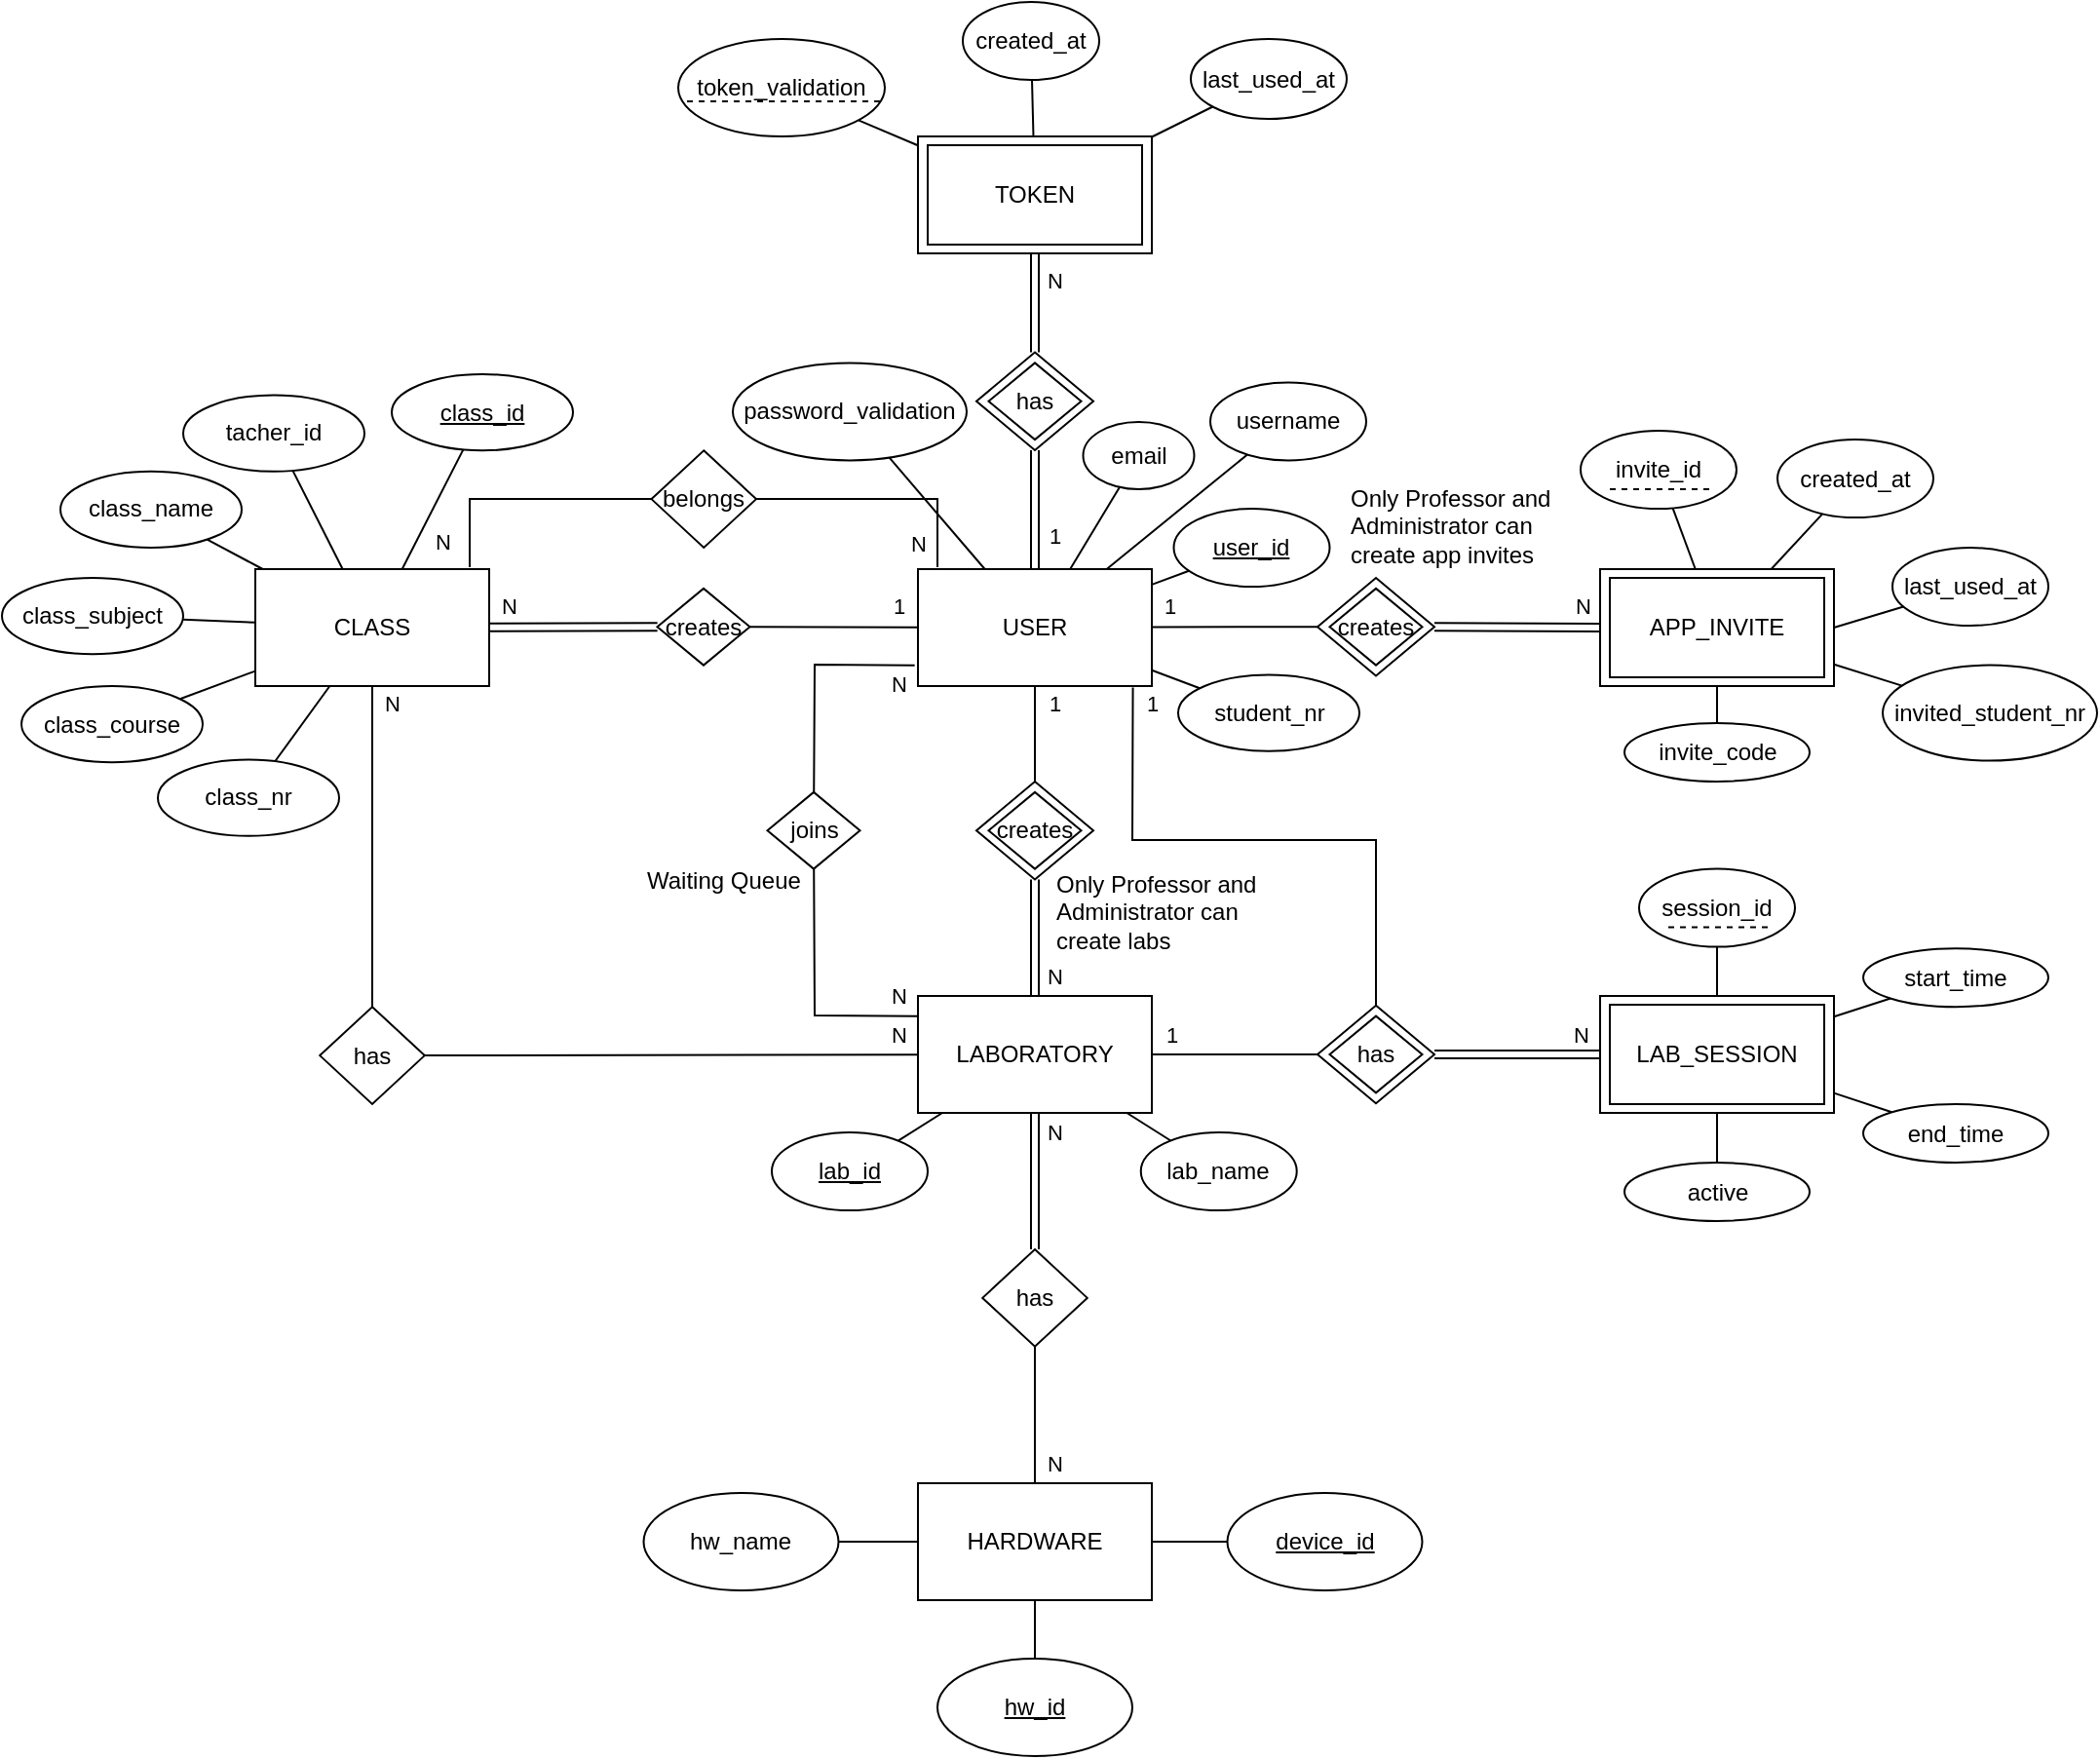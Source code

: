 <mxfile version="26.0.16">
  <diagram name="Página-1" id="T31DJXkOsLI2JNF9AIq3">
    <mxGraphModel dx="1418" dy="819" grid="1" gridSize="10" guides="1" tooltips="1" connect="1" arrows="1" fold="1" page="1" pageScale="1" pageWidth="3300" pageHeight="4681" math="0" shadow="0">
      <root>
        <mxCell id="0" />
        <mxCell id="1" parent="0" />
        <mxCell id="rN6AKWZ-cua0fZOH0Yyw-1" value="USER" style="rounded=0;whiteSpace=wrap;html=1;" parent="1" vertex="1">
          <mxGeometry x="850" y="501" width="120" height="60" as="geometry" />
        </mxCell>
        <mxCell id="rN6AKWZ-cua0fZOH0Yyw-2" value="&lt;u&gt;user_id&lt;/u&gt;" style="ellipse;whiteSpace=wrap;html=1;" parent="1" vertex="1">
          <mxGeometry x="981.25" y="470" width="80" height="40" as="geometry" />
        </mxCell>
        <mxCell id="rN6AKWZ-cua0fZOH0Yyw-4" value="&lt;span&gt;password_validation&lt;/span&gt;" style="ellipse;whiteSpace=wrap;html=1;fontStyle=0" parent="1" vertex="1">
          <mxGeometry x="755" y="395.19" width="120" height="50" as="geometry" />
        </mxCell>
        <mxCell id="rN6AKWZ-cua0fZOH0Yyw-6" value="" style="endArrow=none;html=1;rounded=0;" parent="1" source="rN6AKWZ-cua0fZOH0Yyw-1" target="rN6AKWZ-cua0fZOH0Yyw-2" edge="1">
          <mxGeometry width="50" height="50" relative="1" as="geometry">
            <mxPoint x="930" y="620" as="sourcePoint" />
            <mxPoint x="980" y="570" as="targetPoint" />
          </mxGeometry>
        </mxCell>
        <mxCell id="rN6AKWZ-cua0fZOH0Yyw-7" value="" style="endArrow=none;html=1;rounded=0;" parent="1" source="rN6AKWZ-cua0fZOH0Yyw-1" target="rN6AKWZ-cua0fZOH0Yyw-3" edge="1">
          <mxGeometry width="50" height="50" relative="1" as="geometry">
            <mxPoint x="850" y="490" as="sourcePoint" />
            <mxPoint x="892" y="456" as="targetPoint" />
          </mxGeometry>
        </mxCell>
        <mxCell id="rN6AKWZ-cua0fZOH0Yyw-8" value="" style="endArrow=none;html=1;rounded=0;" parent="1" source="rN6AKWZ-cua0fZOH0Yyw-1" target="rN6AKWZ-cua0fZOH0Yyw-4" edge="1">
          <mxGeometry width="50" height="50" relative="1" as="geometry">
            <mxPoint x="800" y="531" as="sourcePoint" />
            <mxPoint x="805" y="470" as="targetPoint" />
          </mxGeometry>
        </mxCell>
        <mxCell id="rN6AKWZ-cua0fZOH0Yyw-10" value="Only Professor and Administrator can create app invites" style="text;html=1;align=left;verticalAlign=middle;whiteSpace=wrap;rounded=0;" parent="1" vertex="1">
          <mxGeometry x="1070" y="457.5" width="120" height="43.5" as="geometry" />
        </mxCell>
        <mxCell id="rN6AKWZ-cua0fZOH0Yyw-11" value="USER" style="rounded=0;whiteSpace=wrap;html=1;" parent="1" vertex="1">
          <mxGeometry x="1200" y="501" width="120" height="60" as="geometry" />
        </mxCell>
        <mxCell id="rN6AKWZ-cua0fZOH0Yyw-12" value="APP_INVITE" style="rounded=0;whiteSpace=wrap;html=1;" parent="1" vertex="1">
          <mxGeometry x="1205" y="505.5" width="110" height="51" as="geometry" />
        </mxCell>
        <mxCell id="rN6AKWZ-cua0fZOH0Yyw-13" value="creates" style="rhombus;whiteSpace=wrap;html=1;" parent="1" vertex="1">
          <mxGeometry x="1055" y="505.5" width="60" height="50.25" as="geometry" />
        </mxCell>
        <mxCell id="rN6AKWZ-cua0fZOH0Yyw-15" value="1" style="endArrow=none;html=1;rounded=0;exitX=1;exitY=0.5;exitDx=0;exitDy=0;entryX=0;entryY=0.5;entryDx=0;entryDy=0;" parent="1" target="rN6AKWZ-cua0fZOH0Yyw-13" edge="1">
          <mxGeometry x="-0.778" y="11" width="50" height="50" relative="1" as="geometry">
            <mxPoint x="970" y="530.71" as="sourcePoint" />
            <mxPoint x="1060" y="531" as="targetPoint" />
            <mxPoint as="offset" />
          </mxGeometry>
        </mxCell>
        <mxCell id="rN6AKWZ-cua0fZOH0Yyw-16" value="N" style="shape=link;html=1;rounded=0;exitX=1;exitY=0.5;exitDx=0;exitDy=0;entryX=0;entryY=0.5;entryDx=0;entryDy=0;" parent="1" source="rN6AKWZ-cua0fZOH0Yyw-13" target="rN6AKWZ-cua0fZOH0Yyw-11" edge="1">
          <mxGeometry x="0.778" y="11" width="100" relative="1" as="geometry">
            <mxPoint x="1110" y="531" as="sourcePoint" />
            <mxPoint x="1210" y="530.66" as="targetPoint" />
            <mxPoint as="offset" />
          </mxGeometry>
        </mxCell>
        <mxCell id="rN6AKWZ-cua0fZOH0Yyw-18" value="creates" style="rhombus;whiteSpace=wrap;html=1;" parent="1" vertex="1">
          <mxGeometry x="1061.25" y="510.94" width="47.5" height="39.37" as="geometry" />
        </mxCell>
        <mxCell id="rN6AKWZ-cua0fZOH0Yyw-20" value="&lt;span&gt;invite_id&lt;/span&gt;" style="ellipse;whiteSpace=wrap;html=1;fontStyle=0" parent="1" vertex="1">
          <mxGeometry x="1190" y="430" width="80" height="40" as="geometry" />
        </mxCell>
        <mxCell id="rN6AKWZ-cua0fZOH0Yyw-21" value="" style="endArrow=none;dashed=1;html=1;rounded=0;" parent="1" edge="1">
          <mxGeometry width="50" height="50" relative="1" as="geometry">
            <mxPoint x="1256" y="460" as="sourcePoint" />
            <mxPoint x="1204" y="460" as="targetPoint" />
          </mxGeometry>
        </mxCell>
        <mxCell id="rN6AKWZ-cua0fZOH0Yyw-22" value="" style="endArrow=none;html=1;rounded=0;" parent="1" source="rN6AKWZ-cua0fZOH0Yyw-11" target="rN6AKWZ-cua0fZOH0Yyw-20" edge="1">
          <mxGeometry width="50" height="50" relative="1" as="geometry">
            <mxPoint x="1270" y="500" as="sourcePoint" />
            <mxPoint x="1050" y="500" as="targetPoint" />
          </mxGeometry>
        </mxCell>
        <mxCell id="rN6AKWZ-cua0fZOH0Yyw-23" value="&lt;span&gt;created_at&lt;/span&gt;" style="ellipse;whiteSpace=wrap;html=1;fontStyle=0" parent="1" vertex="1">
          <mxGeometry x="1291" y="434.56" width="80" height="40" as="geometry" />
        </mxCell>
        <mxCell id="rN6AKWZ-cua0fZOH0Yyw-24" value="&lt;span&gt;last_used_at&lt;/span&gt;" style="ellipse;whiteSpace=wrap;html=1;fontStyle=0" parent="1" vertex="1">
          <mxGeometry x="1350" y="490" width="80" height="40" as="geometry" />
        </mxCell>
        <mxCell id="rN6AKWZ-cua0fZOH0Yyw-25" value="" style="endArrow=none;html=1;rounded=0;exitX=1;exitY=0.5;exitDx=0;exitDy=0;" parent="1" source="rN6AKWZ-cua0fZOH0Yyw-11" target="rN6AKWZ-cua0fZOH0Yyw-24" edge="1">
          <mxGeometry width="50" height="50" relative="1" as="geometry">
            <mxPoint x="1350" y="591" as="sourcePoint" />
            <mxPoint x="1400" y="541" as="targetPoint" />
          </mxGeometry>
        </mxCell>
        <mxCell id="rN6AKWZ-cua0fZOH0Yyw-26" value="" style="endArrow=none;html=1;rounded=0;" parent="1" source="rN6AKWZ-cua0fZOH0Yyw-11" target="rN6AKWZ-cua0fZOH0Yyw-23" edge="1">
          <mxGeometry width="50" height="50" relative="1" as="geometry">
            <mxPoint x="1200" y="580" as="sourcePoint" />
            <mxPoint x="1250" y="530" as="targetPoint" />
          </mxGeometry>
        </mxCell>
        <mxCell id="rN6AKWZ-cua0fZOH0Yyw-30" value="creates" style="rhombus;whiteSpace=wrap;html=1;" parent="1" vertex="1">
          <mxGeometry x="880" y="610" width="60" height="50.25" as="geometry" />
        </mxCell>
        <mxCell id="rN6AKWZ-cua0fZOH0Yyw-31" value="creates" style="rhombus;whiteSpace=wrap;html=1;" parent="1" vertex="1">
          <mxGeometry x="886.25" y="615.44" width="47.5" height="39.37" as="geometry" />
        </mxCell>
        <mxCell id="rN6AKWZ-cua0fZOH0Yyw-32" value="LABORATORY" style="rounded=0;whiteSpace=wrap;html=1;" parent="1" vertex="1">
          <mxGeometry x="850" y="720" width="120" height="60" as="geometry" />
        </mxCell>
        <mxCell id="rN6AKWZ-cua0fZOH0Yyw-34" value="&lt;span&gt;lab_id&lt;/span&gt;" style="ellipse;whiteSpace=wrap;html=1;fontStyle=4" parent="1" vertex="1">
          <mxGeometry x="775" y="790" width="80" height="40" as="geometry" />
        </mxCell>
        <mxCell id="rN6AKWZ-cua0fZOH0Yyw-36" value="" style="endArrow=none;html=1;rounded=0;" parent="1" source="rN6AKWZ-cua0fZOH0Yyw-32" target="rN6AKWZ-cua0fZOH0Yyw-34" edge="1">
          <mxGeometry width="50" height="50" relative="1" as="geometry">
            <mxPoint x="890" y="740" as="sourcePoint" />
            <mxPoint x="940" y="690" as="targetPoint" />
          </mxGeometry>
        </mxCell>
        <mxCell id="rN6AKWZ-cua0fZOH0Yyw-37" value="1" style="endArrow=none;html=1;rounded=0;exitX=0.5;exitY=0;exitDx=0;exitDy=0;" parent="1" source="rN6AKWZ-cua0fZOH0Yyw-30" target="rN6AKWZ-cua0fZOH0Yyw-1" edge="1">
          <mxGeometry x="0.633" y="-10" width="50" height="50" relative="1" as="geometry">
            <mxPoint x="890" y="670" as="sourcePoint" />
            <mxPoint x="940" y="620" as="targetPoint" />
            <mxPoint as="offset" />
          </mxGeometry>
        </mxCell>
        <mxCell id="rN6AKWZ-cua0fZOH0Yyw-38" value="N" style="shape=link;html=1;rounded=0;exitX=0.5;exitY=1;exitDx=0;exitDy=0;entryX=0.5;entryY=0;entryDx=0;entryDy=0;" parent="1" source="rN6AKWZ-cua0fZOH0Yyw-30" target="rN6AKWZ-cua0fZOH0Yyw-32" edge="1">
          <mxGeometry x="0.665" y="10" width="100" relative="1" as="geometry">
            <mxPoint x="880" y="680" as="sourcePoint" />
            <mxPoint x="965" y="680" as="targetPoint" />
            <mxPoint as="offset" />
          </mxGeometry>
        </mxCell>
        <mxCell id="rN6AKWZ-cua0fZOH0Yyw-40" value="&lt;span&gt;lab_name&lt;/span&gt;" style="ellipse;whiteSpace=wrap;html=1;fontStyle=0" parent="1" vertex="1">
          <mxGeometry x="964.37" y="790" width="80" height="40" as="geometry" />
        </mxCell>
        <mxCell id="rN6AKWZ-cua0fZOH0Yyw-41" value="" style="endArrow=none;html=1;rounded=0;" parent="1" source="rN6AKWZ-cua0fZOH0Yyw-40" target="rN6AKWZ-cua0fZOH0Yyw-32" edge="1">
          <mxGeometry width="50" height="50" relative="1" as="geometry">
            <mxPoint x="1030" y="740" as="sourcePoint" />
            <mxPoint x="1080" y="690" as="targetPoint" />
          </mxGeometry>
        </mxCell>
        <mxCell id="QuTRU-Y0Jny_xpx_wN02-2" value="Only Professor and Administrator can create labs" style="text;html=1;align=left;verticalAlign=middle;whiteSpace=wrap;rounded=0;" parent="1" vertex="1">
          <mxGeometry x="919.37" y="654.81" width="125" height="45.19" as="geometry" />
        </mxCell>
        <mxCell id="loYrgp5_I8OJcn6M7hSk-1" value="token_validation" style="ellipse;whiteSpace=wrap;html=1;" parent="1" vertex="1">
          <mxGeometry x="727" y="229" width="106" height="50" as="geometry" />
        </mxCell>
        <mxCell id="loYrgp5_I8OJcn6M7hSk-3" value="" style="endArrow=none;dashed=1;html=1;rounded=0;" parent="1" edge="1">
          <mxGeometry width="50" height="50" relative="1" as="geometry">
            <mxPoint x="830.5" y="261" as="sourcePoint" />
            <mxPoint x="729.5" y="261" as="targetPoint" />
          </mxGeometry>
        </mxCell>
        <mxCell id="loYrgp5_I8OJcn6M7hSk-4" value="" style="endArrow=none;html=1;rounded=0;" parent="1" source="loYrgp5_I8OJcn6M7hSk-15" target="loYrgp5_I8OJcn6M7hSk-1" edge="1">
          <mxGeometry width="50" height="50" relative="1" as="geometry">
            <mxPoint x="850" y="287.199" as="sourcePoint" />
            <mxPoint x="979" y="349" as="targetPoint" />
          </mxGeometry>
        </mxCell>
        <mxCell id="loYrgp5_I8OJcn6M7hSk-5" value="created_at" style="ellipse;whiteSpace=wrap;html=1;fontStyle=0" parent="1" vertex="1">
          <mxGeometry x="873" y="210" width="70" height="40" as="geometry" />
        </mxCell>
        <mxCell id="loYrgp5_I8OJcn6M7hSk-6" value="" style="endArrow=none;html=1;rounded=0;" parent="1" source="loYrgp5_I8OJcn6M7hSk-15" target="loYrgp5_I8OJcn6M7hSk-5" edge="1">
          <mxGeometry width="50" height="50" relative="1" as="geometry">
            <mxPoint x="920" y="260" as="sourcePoint" />
            <mxPoint x="1010" y="305" as="targetPoint" />
          </mxGeometry>
        </mxCell>
        <mxCell id="loYrgp5_I8OJcn6M7hSk-7" value="last_used_at" style="ellipse;whiteSpace=wrap;html=1;fontStyle=0" parent="1" vertex="1">
          <mxGeometry x="990" y="229" width="80" height="41" as="geometry" />
        </mxCell>
        <mxCell id="loYrgp5_I8OJcn6M7hSk-8" value="" style="endArrow=none;html=1;rounded=0;" parent="1" source="loYrgp5_I8OJcn6M7hSk-15" target="loYrgp5_I8OJcn6M7hSk-7" edge="1">
          <mxGeometry width="50" height="50" relative="1" as="geometry">
            <mxPoint x="960" y="285.699" as="sourcePoint" />
            <mxPoint x="992.969" y="270.533" as="targetPoint" />
          </mxGeometry>
        </mxCell>
        <mxCell id="loYrgp5_I8OJcn6M7hSk-13" value="creates" style="rhombus;whiteSpace=wrap;html=1;" parent="1" vertex="1">
          <mxGeometry x="880" y="389.75" width="60" height="50.25" as="geometry" />
        </mxCell>
        <mxCell id="loYrgp5_I8OJcn6M7hSk-14" value="has" style="rhombus;whiteSpace=wrap;html=1;" parent="1" vertex="1">
          <mxGeometry x="886.25" y="395.19" width="47.5" height="39.37" as="geometry" />
        </mxCell>
        <mxCell id="loYrgp5_I8OJcn6M7hSk-15" value="USER" style="rounded=0;whiteSpace=wrap;html=1;" parent="1" vertex="1">
          <mxGeometry x="850" y="279" width="120" height="60" as="geometry" />
        </mxCell>
        <mxCell id="loYrgp5_I8OJcn6M7hSk-16" value="TOKEN" style="rounded=0;whiteSpace=wrap;html=1;" parent="1" vertex="1">
          <mxGeometry x="855" y="283.5" width="110" height="51" as="geometry" />
        </mxCell>
        <mxCell id="loYrgp5_I8OJcn6M7hSk-17" value="N" style="shape=link;html=1;rounded=0;" parent="1" source="loYrgp5_I8OJcn6M7hSk-13" target="loYrgp5_I8OJcn6M7hSk-15" edge="1">
          <mxGeometry x="0.46" y="-10" width="100" relative="1" as="geometry">
            <mxPoint x="909.71" y="385.19" as="sourcePoint" />
            <mxPoint x="910" y="340" as="targetPoint" />
            <mxPoint as="offset" />
          </mxGeometry>
        </mxCell>
        <mxCell id="loYrgp5_I8OJcn6M7hSk-18" value="1" style="shape=link;html=1;rounded=0;" parent="1" source="rN6AKWZ-cua0fZOH0Yyw-1" target="loYrgp5_I8OJcn6M7hSk-13" edge="1">
          <mxGeometry x="-0.439" y="-10" width="100" relative="1" as="geometry">
            <mxPoint x="909.76" y="495" as="sourcePoint" />
            <mxPoint x="910" y="440" as="targetPoint" />
            <mxPoint as="offset" />
          </mxGeometry>
        </mxCell>
        <mxCell id="wzla8Ndbsu7YgteLjPkV-1" value="student_nr" style="ellipse;whiteSpace=wrap;html=1;fontStyle=0" vertex="1" parent="1">
          <mxGeometry x="983.5" y="555.25" width="93" height="39.12" as="geometry" />
        </mxCell>
        <mxCell id="wzla8Ndbsu7YgteLjPkV-2" value="" style="endArrow=none;html=1;rounded=0;" edge="1" parent="1" source="wzla8Ndbsu7YgteLjPkV-1" target="rN6AKWZ-cua0fZOH0Yyw-1">
          <mxGeometry width="50" height="50" relative="1" as="geometry">
            <mxPoint x="930" y="620" as="sourcePoint" />
            <mxPoint x="980" y="570" as="targetPoint" />
          </mxGeometry>
        </mxCell>
        <mxCell id="wzla8Ndbsu7YgteLjPkV-3" value="email" style="ellipse;whiteSpace=wrap;html=1;fontStyle=0" vertex="1" parent="1">
          <mxGeometry x="934.75" y="425.44" width="57" height="34.56" as="geometry" />
        </mxCell>
        <mxCell id="wzla8Ndbsu7YgteLjPkV-4" value="" style="endArrow=none;html=1;rounded=0;" edge="1" parent="1" source="wzla8Ndbsu7YgteLjPkV-3" target="rN6AKWZ-cua0fZOH0Yyw-1">
          <mxGeometry width="50" height="50" relative="1" as="geometry">
            <mxPoint x="1050" y="620" as="sourcePoint" />
            <mxPoint x="1100" y="570" as="targetPoint" />
          </mxGeometry>
        </mxCell>
        <mxCell id="wzla8Ndbsu7YgteLjPkV-5" value="&lt;span&gt;invited_student_nr&lt;/span&gt;" style="ellipse;whiteSpace=wrap;html=1;fontStyle=0" vertex="1" parent="1">
          <mxGeometry x="1345" y="550.31" width="110" height="49" as="geometry" />
        </mxCell>
        <mxCell id="wzla8Ndbsu7YgteLjPkV-6" value="" style="endArrow=none;html=1;rounded=0;" edge="1" parent="1" source="rN6AKWZ-cua0fZOH0Yyw-11" target="wzla8Ndbsu7YgteLjPkV-5">
          <mxGeometry width="50" height="50" relative="1" as="geometry">
            <mxPoint x="1320" y="570" as="sourcePoint" />
            <mxPoint x="1130" y="540" as="targetPoint" />
          </mxGeometry>
        </mxCell>
        <mxCell id="wzla8Ndbsu7YgteLjPkV-7" value="invite_code" style="ellipse;whiteSpace=wrap;html=1;fontStyle=0" vertex="1" parent="1">
          <mxGeometry x="1212.5" y="580" width="95" height="30" as="geometry" />
        </mxCell>
        <mxCell id="wzla8Ndbsu7YgteLjPkV-8" value="" style="endArrow=none;html=1;rounded=0;" edge="1" parent="1" source="rN6AKWZ-cua0fZOH0Yyw-11" target="wzla8Ndbsu7YgteLjPkV-7">
          <mxGeometry width="50" height="50" relative="1" as="geometry">
            <mxPoint x="1260" y="590" as="sourcePoint" />
            <mxPoint x="1310" y="540" as="targetPoint" />
          </mxGeometry>
        </mxCell>
        <mxCell id="wzla8Ndbsu7YgteLjPkV-10" value="CLASS" style="rounded=0;whiteSpace=wrap;html=1;" vertex="1" parent="1">
          <mxGeometry x="510" y="501" width="120" height="60" as="geometry" />
        </mxCell>
        <mxCell id="wzla8Ndbsu7YgteLjPkV-11" value="creates" style="rhombus;whiteSpace=wrap;html=1;" vertex="1" parent="1">
          <mxGeometry x="716.25" y="510.94" width="47.5" height="39.37" as="geometry" />
        </mxCell>
        <mxCell id="wzla8Ndbsu7YgteLjPkV-12" value="1" style="endArrow=none;html=1;rounded=0;" edge="1" parent="1" source="wzla8Ndbsu7YgteLjPkV-11" target="rN6AKWZ-cua0fZOH0Yyw-1">
          <mxGeometry x="0.768" y="11" width="50" height="50" relative="1" as="geometry">
            <mxPoint x="760" y="540" as="sourcePoint" />
            <mxPoint x="810" y="490" as="targetPoint" />
            <mxPoint as="offset" />
          </mxGeometry>
        </mxCell>
        <mxCell id="wzla8Ndbsu7YgteLjPkV-13" value="N" style="shape=link;html=1;rounded=0;" edge="1" parent="1" source="wzla8Ndbsu7YgteLjPkV-10" target="wzla8Ndbsu7YgteLjPkV-11">
          <mxGeometry x="-0.768" y="11" width="100" relative="1" as="geometry">
            <mxPoint x="730" y="520" as="sourcePoint" />
            <mxPoint x="830" y="520" as="targetPoint" />
            <mxPoint as="offset" />
          </mxGeometry>
        </mxCell>
        <mxCell id="rN6AKWZ-cua0fZOH0Yyw-3" value="&lt;span&gt;username&lt;/span&gt;" style="ellipse;whiteSpace=wrap;html=1;fontStyle=0" parent="1" vertex="1">
          <mxGeometry x="1000" y="405.19" width="80" height="40" as="geometry" />
        </mxCell>
        <mxCell id="wzla8Ndbsu7YgteLjPkV-14" value="&lt;u&gt;class_id&lt;/u&gt;" style="ellipse;whiteSpace=wrap;html=1;fontStyle=0" vertex="1" parent="1">
          <mxGeometry x="580" y="401.0" width="93" height="39.12" as="geometry" />
        </mxCell>
        <mxCell id="wzla8Ndbsu7YgteLjPkV-15" value="class_name" style="ellipse;whiteSpace=wrap;html=1;fontStyle=0" vertex="1" parent="1">
          <mxGeometry x="410" y="450.88" width="93" height="39.12" as="geometry" />
        </mxCell>
        <mxCell id="wzla8Ndbsu7YgteLjPkV-16" value="class_course" style="ellipse;whiteSpace=wrap;html=1;fontStyle=0" vertex="1" parent="1">
          <mxGeometry x="390" y="561" width="93" height="39.12" as="geometry" />
        </mxCell>
        <mxCell id="wzla8Ndbsu7YgteLjPkV-17" value="class_nr" style="ellipse;whiteSpace=wrap;html=1;fontStyle=0" vertex="1" parent="1">
          <mxGeometry x="460" y="598.78" width="93" height="39.12" as="geometry" />
        </mxCell>
        <mxCell id="wzla8Ndbsu7YgteLjPkV-18" value="class_subject" style="ellipse;whiteSpace=wrap;html=1;fontStyle=0" vertex="1" parent="1">
          <mxGeometry x="380" y="505.5" width="93" height="39.12" as="geometry" />
        </mxCell>
        <mxCell id="wzla8Ndbsu7YgteLjPkV-19" value="" style="endArrow=none;html=1;rounded=0;" edge="1" parent="1" source="wzla8Ndbsu7YgteLjPkV-10" target="wzla8Ndbsu7YgteLjPkV-14">
          <mxGeometry width="50" height="50" relative="1" as="geometry">
            <mxPoint x="800" y="550" as="sourcePoint" />
            <mxPoint x="850" y="500" as="targetPoint" />
          </mxGeometry>
        </mxCell>
        <mxCell id="wzla8Ndbsu7YgteLjPkV-20" value="" style="endArrow=none;html=1;rounded=0;" edge="1" parent="1" source="wzla8Ndbsu7YgteLjPkV-10" target="wzla8Ndbsu7YgteLjPkV-15">
          <mxGeometry width="50" height="50" relative="1" as="geometry">
            <mxPoint x="800" y="550" as="sourcePoint" />
            <mxPoint x="850" y="500" as="targetPoint" />
          </mxGeometry>
        </mxCell>
        <mxCell id="wzla8Ndbsu7YgteLjPkV-21" value="" style="endArrow=none;html=1;rounded=0;" edge="1" parent="1" source="wzla8Ndbsu7YgteLjPkV-10" target="wzla8Ndbsu7YgteLjPkV-18">
          <mxGeometry width="50" height="50" relative="1" as="geometry">
            <mxPoint x="600" y="540" as="sourcePoint" />
            <mxPoint x="850" y="500" as="targetPoint" />
          </mxGeometry>
        </mxCell>
        <mxCell id="wzla8Ndbsu7YgteLjPkV-22" value="" style="endArrow=none;html=1;rounded=0;" edge="1" parent="1" source="wzla8Ndbsu7YgteLjPkV-10" target="wzla8Ndbsu7YgteLjPkV-16">
          <mxGeometry width="50" height="50" relative="1" as="geometry">
            <mxPoint x="800" y="550" as="sourcePoint" />
            <mxPoint x="850" y="500" as="targetPoint" />
          </mxGeometry>
        </mxCell>
        <mxCell id="wzla8Ndbsu7YgteLjPkV-23" value="" style="endArrow=none;html=1;rounded=0;" edge="1" parent="1" source="wzla8Ndbsu7YgteLjPkV-17" target="wzla8Ndbsu7YgteLjPkV-10">
          <mxGeometry width="50" height="50" relative="1" as="geometry">
            <mxPoint x="800" y="550" as="sourcePoint" />
            <mxPoint x="850" y="500" as="targetPoint" />
          </mxGeometry>
        </mxCell>
        <mxCell id="wzla8Ndbsu7YgteLjPkV-24" value="belongs" style="rhombus;whiteSpace=wrap;html=1;" vertex="1" parent="1">
          <mxGeometry x="713.25" y="440.12" width="53.75" height="49.88" as="geometry" />
        </mxCell>
        <mxCell id="wzla8Ndbsu7YgteLjPkV-26" value="&lt;span&gt;tacher_id&lt;/span&gt;" style="ellipse;whiteSpace=wrap;html=1;fontStyle=0" vertex="1" parent="1">
          <mxGeometry x="473" y="411.76" width="93" height="39.12" as="geometry" />
        </mxCell>
        <mxCell id="wzla8Ndbsu7YgteLjPkV-27" value="" style="endArrow=none;html=1;rounded=0;" edge="1" parent="1" source="wzla8Ndbsu7YgteLjPkV-10" target="wzla8Ndbsu7YgteLjPkV-26">
          <mxGeometry width="50" height="50" relative="1" as="geometry">
            <mxPoint x="830" y="570" as="sourcePoint" />
            <mxPoint x="880" y="520" as="targetPoint" />
          </mxGeometry>
        </mxCell>
        <mxCell id="wzla8Ndbsu7YgteLjPkV-29" value="N" style="endArrow=none;html=1;rounded=0;" edge="1" parent="1" source="wzla8Ndbsu7YgteLjPkV-24">
          <mxGeometry x="0.814" y="-10" width="50" height="50" relative="1" as="geometry">
            <mxPoint x="830" y="630" as="sourcePoint" />
            <mxPoint x="860" y="500" as="targetPoint" />
            <Array as="points">
              <mxPoint x="860" y="465" />
            </Array>
            <mxPoint as="offset" />
          </mxGeometry>
        </mxCell>
        <mxCell id="wzla8Ndbsu7YgteLjPkV-30" value="N" style="endArrow=none;html=1;rounded=0;" edge="1" parent="1" source="wzla8Ndbsu7YgteLjPkV-24">
          <mxGeometry x="0.793" y="-14" width="50" height="50" relative="1" as="geometry">
            <mxPoint x="830" y="630" as="sourcePoint" />
            <mxPoint x="620" y="500" as="targetPoint" />
            <Array as="points">
              <mxPoint x="620" y="465" />
            </Array>
            <mxPoint as="offset" />
          </mxGeometry>
        </mxCell>
        <mxCell id="wzla8Ndbsu7YgteLjPkV-33" value="has" style="rhombus;whiteSpace=wrap;html=1;" vertex="1" parent="1">
          <mxGeometry x="543.12" y="725.62" width="53.75" height="49.88" as="geometry" />
        </mxCell>
        <mxCell id="wzla8Ndbsu7YgteLjPkV-34" value="N" style="endArrow=none;html=1;rounded=0;" edge="1" parent="1" source="wzla8Ndbsu7YgteLjPkV-33" target="rN6AKWZ-cua0fZOH0Yyw-32">
          <mxGeometry x="0.921" y="10" width="50" height="50" relative="1" as="geometry">
            <mxPoint x="640" y="690" as="sourcePoint" />
            <mxPoint x="690" y="640" as="targetPoint" />
            <mxPoint as="offset" />
          </mxGeometry>
        </mxCell>
        <mxCell id="wzla8Ndbsu7YgteLjPkV-35" value="N" style="endArrow=none;html=1;rounded=0;" edge="1" parent="1" source="wzla8Ndbsu7YgteLjPkV-33" target="wzla8Ndbsu7YgteLjPkV-10">
          <mxGeometry x="0.891" y="-10" width="50" height="50" relative="1" as="geometry">
            <mxPoint x="640" y="690" as="sourcePoint" />
            <mxPoint x="690" y="640" as="targetPoint" />
            <mxPoint as="offset" />
          </mxGeometry>
        </mxCell>
        <mxCell id="wzla8Ndbsu7YgteLjPkV-38" value="HARDWARE" style="rounded=0;whiteSpace=wrap;html=1;" vertex="1" parent="1">
          <mxGeometry x="850" y="970" width="120" height="60" as="geometry" />
        </mxCell>
        <mxCell id="wzla8Ndbsu7YgteLjPkV-39" value="has" style="rhombus;whiteSpace=wrap;html=1;" vertex="1" parent="1">
          <mxGeometry x="883.12" y="850" width="53.75" height="49.88" as="geometry" />
        </mxCell>
        <mxCell id="wzla8Ndbsu7YgteLjPkV-40" value="N" style="endArrow=none;html=1;rounded=0;" edge="1" parent="1" source="wzla8Ndbsu7YgteLjPkV-38" target="wzla8Ndbsu7YgteLjPkV-39">
          <mxGeometry x="-0.715" y="-10" width="50" height="50" relative="1" as="geometry">
            <mxPoint x="867.49" y="949.88" as="sourcePoint" />
            <mxPoint x="917.49" y="899.88" as="targetPoint" />
            <mxPoint as="offset" />
          </mxGeometry>
        </mxCell>
        <mxCell id="wzla8Ndbsu7YgteLjPkV-41" value="N" style="shape=link;html=1;rounded=0;" edge="1" parent="1" source="rN6AKWZ-cua0fZOH0Yyw-32" target="wzla8Ndbsu7YgteLjPkV-39">
          <mxGeometry x="-0.714" y="10" width="100" relative="1" as="geometry">
            <mxPoint x="920" y="850" as="sourcePoint" />
            <mxPoint x="1020" y="850" as="targetPoint" />
            <mxPoint as="offset" />
          </mxGeometry>
        </mxCell>
        <mxCell id="wzla8Ndbsu7YgteLjPkV-42" value="hw_name" style="ellipse;whiteSpace=wrap;html=1;fontStyle=0" vertex="1" parent="1">
          <mxGeometry x="709.25" y="975" width="100" height="50" as="geometry" />
        </mxCell>
        <mxCell id="wzla8Ndbsu7YgteLjPkV-43" value="&lt;span&gt;hw_id&lt;/span&gt;" style="ellipse;whiteSpace=wrap;html=1;fontStyle=4" vertex="1" parent="1">
          <mxGeometry x="860" y="1060" width="100" height="50" as="geometry" />
        </mxCell>
        <mxCell id="wzla8Ndbsu7YgteLjPkV-44" value="device_id" style="ellipse;whiteSpace=wrap;html=1;fontStyle=4" vertex="1" parent="1">
          <mxGeometry x="1008.75" y="975" width="100" height="50" as="geometry" />
        </mxCell>
        <mxCell id="wzla8Ndbsu7YgteLjPkV-46" value="USER" style="rounded=0;whiteSpace=wrap;html=1;" vertex="1" parent="1">
          <mxGeometry x="1200" y="720" width="120" height="60" as="geometry" />
        </mxCell>
        <mxCell id="wzla8Ndbsu7YgteLjPkV-47" value="LAB_SESSION" style="rounded=0;whiteSpace=wrap;html=1;" vertex="1" parent="1">
          <mxGeometry x="1205" y="724.5" width="110" height="51" as="geometry" />
        </mxCell>
        <mxCell id="wzla8Ndbsu7YgteLjPkV-48" value="creates" style="rhombus;whiteSpace=wrap;html=1;" vertex="1" parent="1">
          <mxGeometry x="1055" y="724.88" width="60" height="50.25" as="geometry" />
        </mxCell>
        <mxCell id="wzla8Ndbsu7YgteLjPkV-49" value="has" style="rhombus;whiteSpace=wrap;html=1;" vertex="1" parent="1">
          <mxGeometry x="1061.25" y="730.32" width="47.5" height="39.37" as="geometry" />
        </mxCell>
        <mxCell id="wzla8Ndbsu7YgteLjPkV-51" value="N" style="shape=link;html=1;rounded=0;" edge="1" parent="1" source="wzla8Ndbsu7YgteLjPkV-48" target="wzla8Ndbsu7YgteLjPkV-46">
          <mxGeometry x="0.765" y="10" width="100" relative="1" as="geometry">
            <mxPoint x="1120" y="650" as="sourcePoint" />
            <mxPoint x="1180" y="720" as="targetPoint" />
            <mxPoint as="offset" />
          </mxGeometry>
        </mxCell>
        <mxCell id="wzla8Ndbsu7YgteLjPkV-52" value="1" style="endArrow=none;html=1;rounded=0;" edge="1" parent="1" source="rN6AKWZ-cua0fZOH0Yyw-32" target="wzla8Ndbsu7YgteLjPkV-48">
          <mxGeometry x="-0.765" y="10" width="50" height="50" relative="1" as="geometry">
            <mxPoint x="1000" y="780" as="sourcePoint" />
            <mxPoint x="1050" y="730" as="targetPoint" />
            <mxPoint as="offset" />
          </mxGeometry>
        </mxCell>
        <mxCell id="wzla8Ndbsu7YgteLjPkV-53" value="1" style="endArrow=none;html=1;rounded=0;entryX=0.919;entryY=1.012;entryDx=0;entryDy=0;entryPerimeter=0;" edge="1" parent="1" source="wzla8Ndbsu7YgteLjPkV-48" target="rN6AKWZ-cua0fZOH0Yyw-1">
          <mxGeometry x="0.943" y="-10" width="50" height="50" relative="1" as="geometry">
            <mxPoint x="1060" y="710" as="sourcePoint" />
            <mxPoint x="1110" y="660" as="targetPoint" />
            <Array as="points">
              <mxPoint x="1085" y="640" />
              <mxPoint x="1020" y="640" />
              <mxPoint x="960" y="640" />
            </Array>
            <mxPoint as="offset" />
          </mxGeometry>
        </mxCell>
        <mxCell id="wzla8Ndbsu7YgteLjPkV-55" value="&lt;span&gt;session_id&lt;/span&gt;" style="ellipse;whiteSpace=wrap;html=1;fontStyle=0" vertex="1" parent="1">
          <mxGeometry x="1220" y="654.81" width="80" height="40" as="geometry" />
        </mxCell>
        <mxCell id="wzla8Ndbsu7YgteLjPkV-56" value="" style="endArrow=none;dashed=1;html=1;rounded=0;" edge="1" parent="1">
          <mxGeometry width="50" height="50" relative="1" as="geometry">
            <mxPoint x="1286" y="684.81" as="sourcePoint" />
            <mxPoint x="1234" y="684.81" as="targetPoint" />
          </mxGeometry>
        </mxCell>
        <mxCell id="wzla8Ndbsu7YgteLjPkV-57" value="start_time" style="ellipse;whiteSpace=wrap;html=1;fontStyle=0" vertex="1" parent="1">
          <mxGeometry x="1335" y="695.62" width="95" height="30" as="geometry" />
        </mxCell>
        <mxCell id="wzla8Ndbsu7YgteLjPkV-58" value="end_time" style="ellipse;whiteSpace=wrap;html=1;fontStyle=0" vertex="1" parent="1">
          <mxGeometry x="1335" y="775.5" width="95" height="30" as="geometry" />
        </mxCell>
        <mxCell id="wzla8Ndbsu7YgteLjPkV-59" value="active" style="ellipse;whiteSpace=wrap;html=1;fontStyle=0" vertex="1" parent="1">
          <mxGeometry x="1212.5" y="805.5" width="95" height="30" as="geometry" />
        </mxCell>
        <mxCell id="wzla8Ndbsu7YgteLjPkV-60" value="" style="endArrow=none;html=1;rounded=0;" edge="1" parent="1" source="wzla8Ndbsu7YgteLjPkV-46" target="wzla8Ndbsu7YgteLjPkV-55">
          <mxGeometry width="50" height="50" relative="1" as="geometry">
            <mxPoint x="1320" y="770" as="sourcePoint" />
            <mxPoint x="1370" y="720" as="targetPoint" />
          </mxGeometry>
        </mxCell>
        <mxCell id="wzla8Ndbsu7YgteLjPkV-61" value="" style="endArrow=none;html=1;rounded=0;" edge="1" parent="1" source="wzla8Ndbsu7YgteLjPkV-46" target="wzla8Ndbsu7YgteLjPkV-57">
          <mxGeometry width="50" height="50" relative="1" as="geometry">
            <mxPoint x="1260" y="750" as="sourcePoint" />
            <mxPoint x="1310" y="700" as="targetPoint" />
          </mxGeometry>
        </mxCell>
        <mxCell id="wzla8Ndbsu7YgteLjPkV-62" value="" style="endArrow=none;html=1;rounded=0;" edge="1" parent="1" source="wzla8Ndbsu7YgteLjPkV-46" target="wzla8Ndbsu7YgteLjPkV-58">
          <mxGeometry width="50" height="50" relative="1" as="geometry">
            <mxPoint x="1260" y="810" as="sourcePoint" />
            <mxPoint x="1310" y="760" as="targetPoint" />
          </mxGeometry>
        </mxCell>
        <mxCell id="wzla8Ndbsu7YgteLjPkV-63" value="" style="endArrow=none;html=1;rounded=0;" edge="1" parent="1" source="wzla8Ndbsu7YgteLjPkV-59" target="wzla8Ndbsu7YgteLjPkV-46">
          <mxGeometry width="50" height="50" relative="1" as="geometry">
            <mxPoint x="1260" y="810" as="sourcePoint" />
            <mxPoint x="1310" y="760" as="targetPoint" />
          </mxGeometry>
        </mxCell>
        <mxCell id="wzla8Ndbsu7YgteLjPkV-64" value="" style="endArrow=none;html=1;rounded=0;" edge="1" parent="1" source="wzla8Ndbsu7YgteLjPkV-38" target="wzla8Ndbsu7YgteLjPkV-44">
          <mxGeometry width="50" height="50" relative="1" as="geometry">
            <mxPoint x="960" y="980" as="sourcePoint" />
            <mxPoint x="1010" y="930" as="targetPoint" />
          </mxGeometry>
        </mxCell>
        <mxCell id="wzla8Ndbsu7YgteLjPkV-65" value="" style="endArrow=none;html=1;rounded=0;" edge="1" parent="1" source="wzla8Ndbsu7YgteLjPkV-42" target="wzla8Ndbsu7YgteLjPkV-38">
          <mxGeometry width="50" height="50" relative="1" as="geometry">
            <mxPoint x="950" y="990" as="sourcePoint" />
            <mxPoint x="1000" y="940" as="targetPoint" />
          </mxGeometry>
        </mxCell>
        <mxCell id="wzla8Ndbsu7YgteLjPkV-66" value="" style="endArrow=none;html=1;rounded=0;" edge="1" parent="1" source="wzla8Ndbsu7YgteLjPkV-43" target="wzla8Ndbsu7YgteLjPkV-38">
          <mxGeometry width="50" height="50" relative="1" as="geometry">
            <mxPoint x="950" y="990" as="sourcePoint" />
            <mxPoint x="1000" y="940" as="targetPoint" />
          </mxGeometry>
        </mxCell>
        <mxCell id="wzla8Ndbsu7YgteLjPkV-68" value="joins" style="rhombus;whiteSpace=wrap;html=1;" vertex="1" parent="1">
          <mxGeometry x="772.75" y="615.44" width="47.5" height="39.37" as="geometry" />
        </mxCell>
        <mxCell id="wzla8Ndbsu7YgteLjPkV-69" value="N" style="endArrow=none;html=1;rounded=0;entryX=-0.014;entryY=0.822;entryDx=0;entryDy=0;entryPerimeter=0;" edge="1" parent="1" source="wzla8Ndbsu7YgteLjPkV-68" target="rN6AKWZ-cua0fZOH0Yyw-1">
          <mxGeometry x="0.859" y="-10" width="50" height="50" relative="1" as="geometry">
            <mxPoint x="800" y="660" as="sourcePoint" />
            <mxPoint x="850" y="610" as="targetPoint" />
            <Array as="points">
              <mxPoint x="797" y="550" />
            </Array>
            <mxPoint as="offset" />
          </mxGeometry>
        </mxCell>
        <mxCell id="wzla8Ndbsu7YgteLjPkV-70" value="N" style="endArrow=none;html=1;rounded=0;entryX=-0.003;entryY=0.172;entryDx=0;entryDy=0;entryPerimeter=0;" edge="1" parent="1" source="wzla8Ndbsu7YgteLjPkV-68" target="rN6AKWZ-cua0fZOH0Yyw-32">
          <mxGeometry x="0.848" y="10" width="50" height="50" relative="1" as="geometry">
            <mxPoint x="800" y="670" as="sourcePoint" />
            <mxPoint x="850" y="620" as="targetPoint" />
            <Array as="points">
              <mxPoint x="797" y="730" />
            </Array>
            <mxPoint as="offset" />
          </mxGeometry>
        </mxCell>
        <mxCell id="wzla8Ndbsu7YgteLjPkV-71" value="Waiting Queue" style="text;html=1;align=left;verticalAlign=middle;whiteSpace=wrap;rounded=0;" vertex="1" parent="1">
          <mxGeometry x="709.25" y="650" width="85.75" height="22.1" as="geometry" />
        </mxCell>
      </root>
    </mxGraphModel>
  </diagram>
</mxfile>
